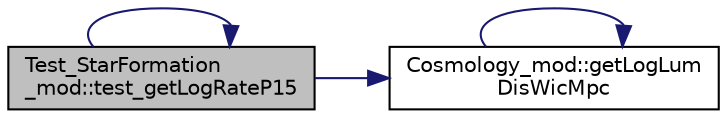 digraph "Test_StarFormation_mod::test_getLogRateP15"
{
 // LATEX_PDF_SIZE
  edge [fontname="Helvetica",fontsize="10",labelfontname="Helvetica",labelfontsize="10"];
  node [fontname="Helvetica",fontsize="10",shape=record];
  rankdir="LR";
  Node1 [label="Test_StarFormation\l_mod::test_getLogRateP15",height=0.2,width=0.4,color="black", fillcolor="grey75", style="filled", fontcolor="black",tooltip=" "];
  Node1 -> Node2 [color="midnightblue",fontsize="10",style="solid",fontname="Helvetica"];
  Node2 [label="Cosmology_mod::getLogLum\lDisWicMpc",height=0.2,width=0.4,color="black", fillcolor="white", style="filled",URL="$namespaceCosmology__mod.html#a5c951d7a02ae5a66a5ead8cecbef2300",tooltip="Return the approximate logarithm of the cosmological luminosity distance in units of MPc."];
  Node2 -> Node2 [color="midnightblue",fontsize="10",style="solid",fontname="Helvetica"];
  Node1 -> Node1 [color="midnightblue",fontsize="10",style="solid",fontname="Helvetica"];
}
